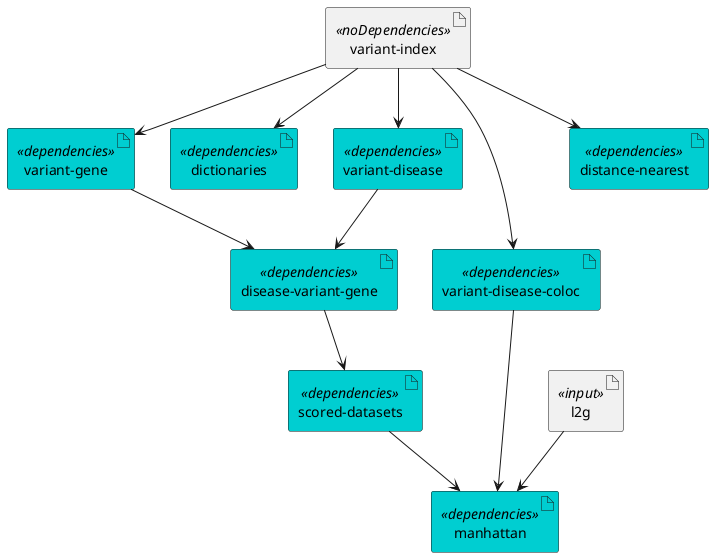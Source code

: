 @startuml
skinparam interface {
    backgroundColor<<input>> darkblue
    backgroundColor<<output>> cyan
}
skinparam artifact {
     backgroundColor<<noDependency>> orchid
     backgroundColor<<dependencies>> darkturquoise
 }
' steps
artifact vg as "variant-gene" <<dependencies>>
artifact vi as "variant-index" <<noDependencies>>
artifact dictionaries <<dependencies>>
artifact vd as "variant-disease" <<dependencies>>
artifact vdc as "variant-disease-coloc" <<dependencies>>
artifact dn as "distance-nearest" <<dependencies>>
artifact dvg as "disease-variant-gene" <<dependencies>>
artifact sd as "scored-datasets" <<dependencies>>
artifact manhattan <<dependencies>>
artifact l2g <<input>>

vi --> dictionaries
vi --> vd
vi --> vg
vi --> vdc
vi --> dn
vd --> dvg
vg --> dvg
dvg --> sd
l2g --> manhattan
sd --> manhattan
vdc --> manhattan


@enduml